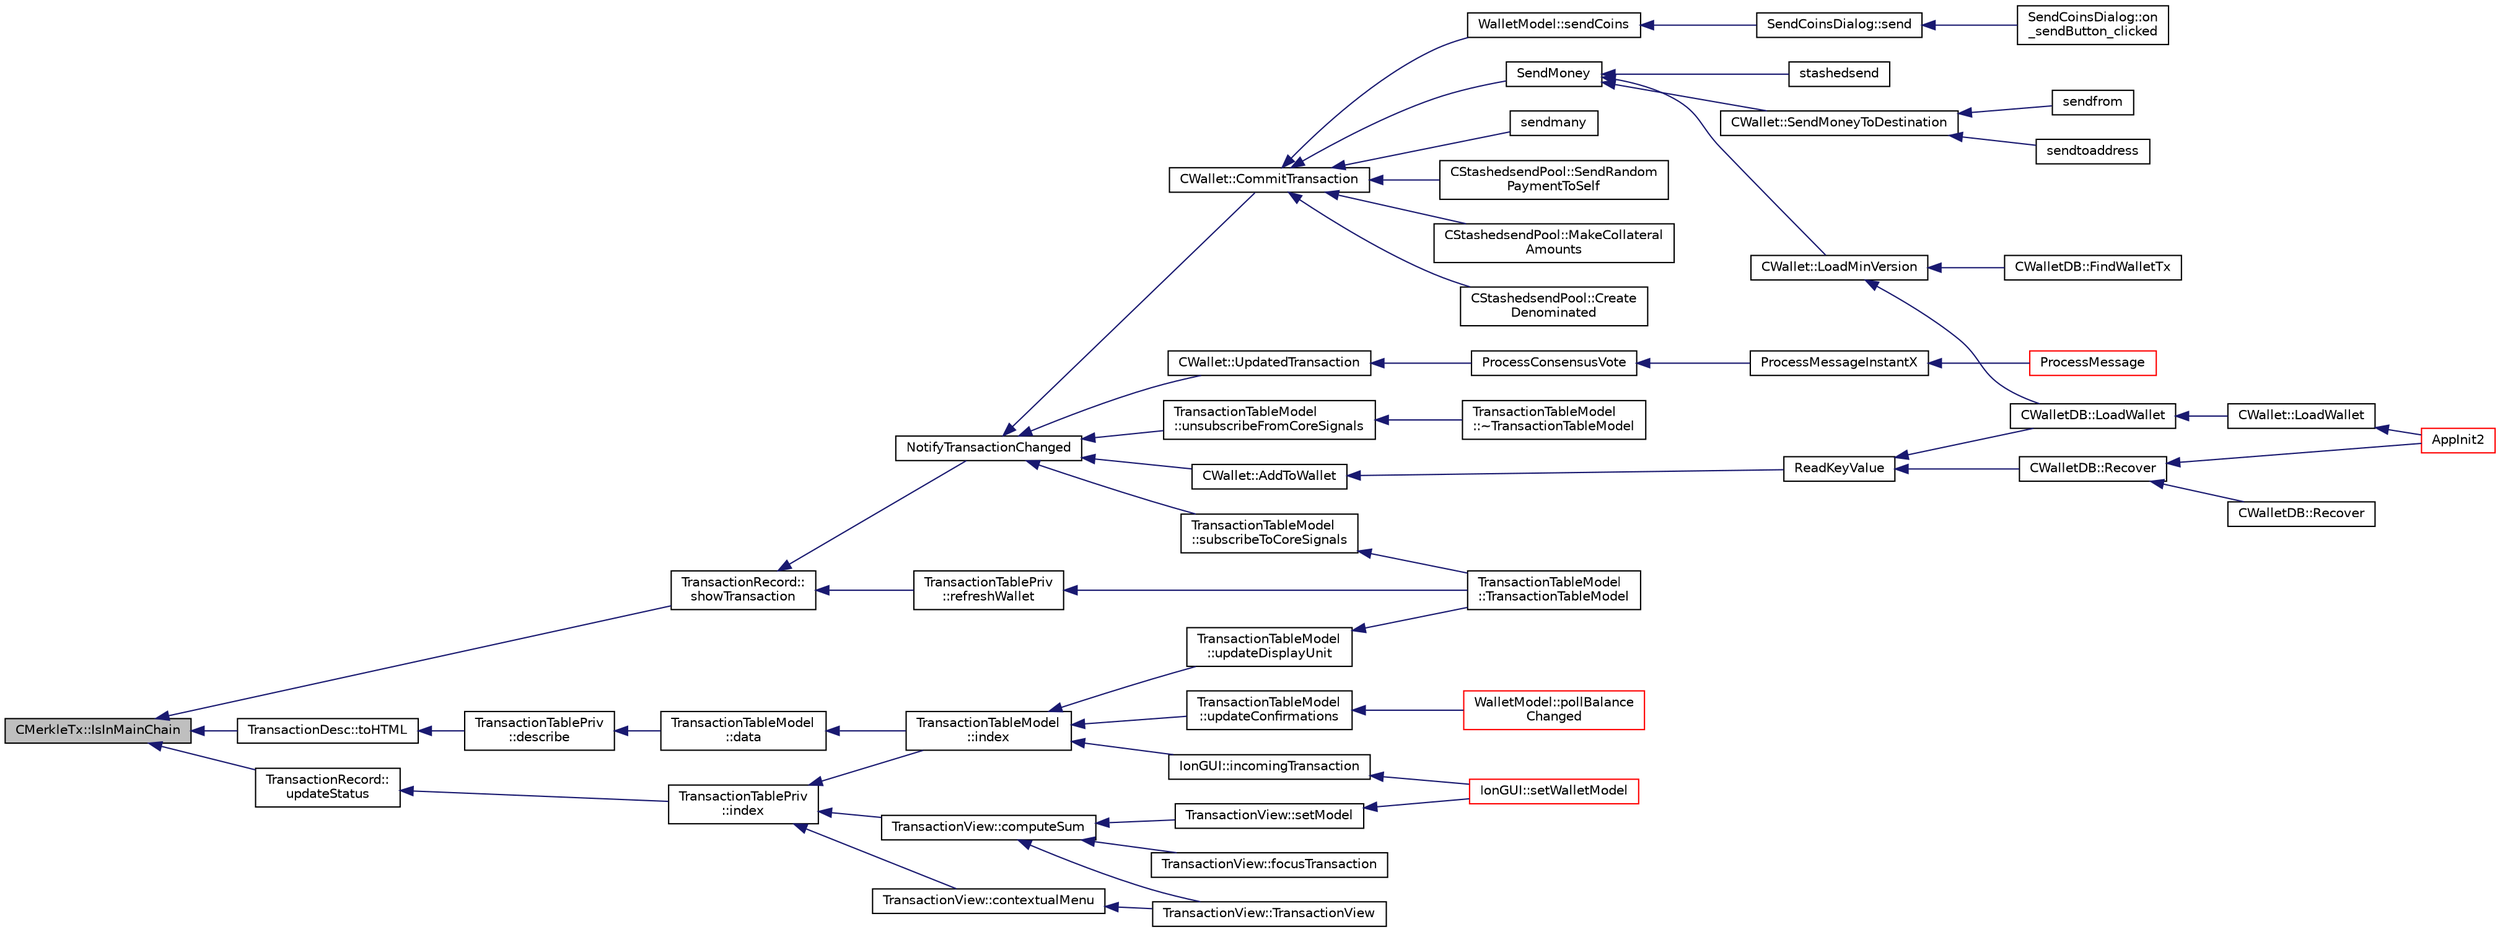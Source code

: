 digraph "CMerkleTx::IsInMainChain"
{
  edge [fontname="Helvetica",fontsize="10",labelfontname="Helvetica",labelfontsize="10"];
  node [fontname="Helvetica",fontsize="10",shape=record];
  rankdir="LR";
  Node506 [label="CMerkleTx::IsInMainChain",height=0.2,width=0.4,color="black", fillcolor="grey75", style="filled", fontcolor="black"];
  Node506 -> Node507 [dir="back",color="midnightblue",fontsize="10",style="solid",fontname="Helvetica"];
  Node507 [label="TransactionDesc::toHTML",height=0.2,width=0.4,color="black", fillcolor="white", style="filled",URL="$d4/da9/class_transaction_desc.html#ab7c9dbb2048aae121dd9d75df86e64f4"];
  Node507 -> Node508 [dir="back",color="midnightblue",fontsize="10",style="solid",fontname="Helvetica"];
  Node508 [label="TransactionTablePriv\l::describe",height=0.2,width=0.4,color="black", fillcolor="white", style="filled",URL="$d2/ddb/class_transaction_table_priv.html#ab08d44e16bf6dd95b5b83959b3013780"];
  Node508 -> Node509 [dir="back",color="midnightblue",fontsize="10",style="solid",fontname="Helvetica"];
  Node509 [label="TransactionTableModel\l::data",height=0.2,width=0.4,color="black", fillcolor="white", style="filled",URL="$d7/dfe/class_transaction_table_model.html#a02173c31b6014bff182e320217e30e10"];
  Node509 -> Node510 [dir="back",color="midnightblue",fontsize="10",style="solid",fontname="Helvetica"];
  Node510 [label="TransactionTableModel\l::index",height=0.2,width=0.4,color="black", fillcolor="white", style="filled",URL="$d7/dfe/class_transaction_table_model.html#af3a9a49314f80268a77a704f7f028905"];
  Node510 -> Node511 [dir="back",color="midnightblue",fontsize="10",style="solid",fontname="Helvetica"];
  Node511 [label="IonGUI::incomingTransaction",height=0.2,width=0.4,color="black", fillcolor="white", style="filled",URL="$dc/d0b/class_ion_g_u_i.html#acdb78c5d98fb4528bd0e9f5b9c5ad048",tooltip="Show incoming transaction notification for new transactions. "];
  Node511 -> Node512 [dir="back",color="midnightblue",fontsize="10",style="solid",fontname="Helvetica"];
  Node512 [label="IonGUI::setWalletModel",height=0.2,width=0.4,color="red", fillcolor="white", style="filled",URL="$dc/d0b/class_ion_g_u_i.html#a37f87db65498b036d387c705a749c45d",tooltip="Set the wallet model. "];
  Node510 -> Node514 [dir="back",color="midnightblue",fontsize="10",style="solid",fontname="Helvetica"];
  Node514 [label="TransactionTableModel\l::updateConfirmations",height=0.2,width=0.4,color="black", fillcolor="white", style="filled",URL="$d7/dfe/class_transaction_table_model.html#a5899d9eda6465bfb16d2846b6459567e"];
  Node514 -> Node515 [dir="back",color="midnightblue",fontsize="10",style="solid",fontname="Helvetica"];
  Node515 [label="WalletModel::pollBalance\lChanged",height=0.2,width=0.4,color="red", fillcolor="white", style="filled",URL="$d4/d27/class_wallet_model.html#a51469b2d95cfd4bc0a14ee456fca7b95"];
  Node510 -> Node517 [dir="back",color="midnightblue",fontsize="10",style="solid",fontname="Helvetica"];
  Node517 [label="TransactionTableModel\l::updateDisplayUnit",height=0.2,width=0.4,color="black", fillcolor="white", style="filled",URL="$d7/dfe/class_transaction_table_model.html#a8b73ff7d72ec2dd69790bc61bbe8575e"];
  Node517 -> Node518 [dir="back",color="midnightblue",fontsize="10",style="solid",fontname="Helvetica"];
  Node518 [label="TransactionTableModel\l::TransactionTableModel",height=0.2,width=0.4,color="black", fillcolor="white", style="filled",URL="$d7/dfe/class_transaction_table_model.html#a6c10b7cab9804eee6df9e049a978dc62"];
  Node506 -> Node519 [dir="back",color="midnightblue",fontsize="10",style="solid",fontname="Helvetica"];
  Node519 [label="TransactionRecord::\lshowTransaction",height=0.2,width=0.4,color="black", fillcolor="white", style="filled",URL="$d1/da7/class_transaction_record.html#a5ad1d1af4bec5b15a624b7a451e8cdbf",tooltip="Decompose CWallet transaction to model transaction records. "];
  Node519 -> Node520 [dir="back",color="midnightblue",fontsize="10",style="solid",fontname="Helvetica"];
  Node520 [label="TransactionTablePriv\l::refreshWallet",height=0.2,width=0.4,color="black", fillcolor="white", style="filled",URL="$d2/ddb/class_transaction_table_priv.html#a1f81da5d7cfb2aac03a5e18e6bc91792"];
  Node520 -> Node518 [dir="back",color="midnightblue",fontsize="10",style="solid",fontname="Helvetica"];
  Node519 -> Node521 [dir="back",color="midnightblue",fontsize="10",style="solid",fontname="Helvetica"];
  Node521 [label="NotifyTransactionChanged",height=0.2,width=0.4,color="black", fillcolor="white", style="filled",URL="$d7/d6a/transactiontablemodel_8cpp.html#a07e9dfe08b758569cb80c2558979c164"];
  Node521 -> Node522 [dir="back",color="midnightblue",fontsize="10",style="solid",fontname="Helvetica"];
  Node522 [label="TransactionTableModel\l::subscribeToCoreSignals",height=0.2,width=0.4,color="black", fillcolor="white", style="filled",URL="$d7/dfe/class_transaction_table_model.html#a19bfb33d6eea831c3634954a343526a4"];
  Node522 -> Node518 [dir="back",color="midnightblue",fontsize="10",style="solid",fontname="Helvetica"];
  Node521 -> Node523 [dir="back",color="midnightblue",fontsize="10",style="solid",fontname="Helvetica"];
  Node523 [label="TransactionTableModel\l::unsubscribeFromCoreSignals",height=0.2,width=0.4,color="black", fillcolor="white", style="filled",URL="$d7/dfe/class_transaction_table_model.html#a27c8dc75073db2170c8d81e8ff121692"];
  Node523 -> Node524 [dir="back",color="midnightblue",fontsize="10",style="solid",fontname="Helvetica"];
  Node524 [label="TransactionTableModel\l::~TransactionTableModel",height=0.2,width=0.4,color="black", fillcolor="white", style="filled",URL="$d7/dfe/class_transaction_table_model.html#a02b12458092e9584bc19ec7b65d8bd58"];
  Node521 -> Node525 [dir="back",color="midnightblue",fontsize="10",style="solid",fontname="Helvetica"];
  Node525 [label="CWallet::AddToWallet",height=0.2,width=0.4,color="black", fillcolor="white", style="filled",URL="$d2/de5/class_c_wallet.html#adf34c789fd6eab1eeed22ef16837f558"];
  Node525 -> Node526 [dir="back",color="midnightblue",fontsize="10",style="solid",fontname="Helvetica"];
  Node526 [label="ReadKeyValue",height=0.2,width=0.4,color="black", fillcolor="white", style="filled",URL="$dc/d75/walletdb_8cpp.html#ad1f171cf096f5479805a06fc20480343"];
  Node526 -> Node527 [dir="back",color="midnightblue",fontsize="10",style="solid",fontname="Helvetica"];
  Node527 [label="CWalletDB::LoadWallet",height=0.2,width=0.4,color="black", fillcolor="white", style="filled",URL="$d4/d90/class_c_wallet_d_b.html#a14f26e53502d1a60dd2b034f830acf03"];
  Node527 -> Node528 [dir="back",color="midnightblue",fontsize="10",style="solid",fontname="Helvetica"];
  Node528 [label="CWallet::LoadWallet",height=0.2,width=0.4,color="black", fillcolor="white", style="filled",URL="$d2/de5/class_c_wallet.html#a5d7b244b8ed0cbe24233ee0b6ca3cae0"];
  Node528 -> Node529 [dir="back",color="midnightblue",fontsize="10",style="solid",fontname="Helvetica"];
  Node529 [label="AppInit2",height=0.2,width=0.4,color="red", fillcolor="white", style="filled",URL="$d8/dc0/init_8h.html#a1a4c1bfbf6ba1db77e988b89b9cadfd3",tooltip="Initialize ion. "];
  Node526 -> Node532 [dir="back",color="midnightblue",fontsize="10",style="solid",fontname="Helvetica"];
  Node532 [label="CWalletDB::Recover",height=0.2,width=0.4,color="black", fillcolor="white", style="filled",URL="$d4/d90/class_c_wallet_d_b.html#a3ebeb12f37d9c66512e2bc2903a6854a"];
  Node532 -> Node529 [dir="back",color="midnightblue",fontsize="10",style="solid",fontname="Helvetica"];
  Node532 -> Node533 [dir="back",color="midnightblue",fontsize="10",style="solid",fontname="Helvetica"];
  Node533 [label="CWalletDB::Recover",height=0.2,width=0.4,color="black", fillcolor="white", style="filled",URL="$d4/d90/class_c_wallet_d_b.html#a44388f1c3ee63191dcb78b1001e9390c"];
  Node521 -> Node534 [dir="back",color="midnightblue",fontsize="10",style="solid",fontname="Helvetica"];
  Node534 [label="CWallet::CommitTransaction",height=0.2,width=0.4,color="black", fillcolor="white", style="filled",URL="$d2/de5/class_c_wallet.html#aa13fbeaebd271f910a54cc5b82d73fde"];
  Node534 -> Node535 [dir="back",color="midnightblue",fontsize="10",style="solid",fontname="Helvetica"];
  Node535 [label="WalletModel::sendCoins",height=0.2,width=0.4,color="black", fillcolor="white", style="filled",URL="$d4/d27/class_wallet_model.html#a053fb3ff2b8b0347f83e6bb591126746"];
  Node535 -> Node536 [dir="back",color="midnightblue",fontsize="10",style="solid",fontname="Helvetica"];
  Node536 [label="SendCoinsDialog::send",height=0.2,width=0.4,color="black", fillcolor="white", style="filled",URL="$d6/de6/class_send_coins_dialog.html#afd8d436a16ea7dba1276e8fdfdc8b2d3"];
  Node536 -> Node537 [dir="back",color="midnightblue",fontsize="10",style="solid",fontname="Helvetica"];
  Node537 [label="SendCoinsDialog::on\l_sendButton_clicked",height=0.2,width=0.4,color="black", fillcolor="white", style="filled",URL="$d6/de6/class_send_coins_dialog.html#a2cab7cf9ea5040b9e2189297f7d3c764"];
  Node534 -> Node538 [dir="back",color="midnightblue",fontsize="10",style="solid",fontname="Helvetica"];
  Node538 [label="SendMoney",height=0.2,width=0.4,color="black", fillcolor="white", style="filled",URL="$d5/d6b/rpcstashedsend_8cpp.html#a49669702f73a24c1d1dc5a08d7c0785f"];
  Node538 -> Node539 [dir="back",color="midnightblue",fontsize="10",style="solid",fontname="Helvetica"];
  Node539 [label="stashedsend",height=0.2,width=0.4,color="black", fillcolor="white", style="filled",URL="$d5/d6b/rpcstashedsend_8cpp.html#a5a7cb1ad55aeaa8bcbb5172e9153a75a"];
  Node538 -> Node540 [dir="back",color="midnightblue",fontsize="10",style="solid",fontname="Helvetica"];
  Node540 [label="CWallet::SendMoneyToDestination",height=0.2,width=0.4,color="black", fillcolor="white", style="filled",URL="$d2/de5/class_c_wallet.html#aad5d55fc472f6b9ccbec5af0a7246d60"];
  Node540 -> Node541 [dir="back",color="midnightblue",fontsize="10",style="solid",fontname="Helvetica"];
  Node541 [label="sendtoaddress",height=0.2,width=0.4,color="black", fillcolor="white", style="filled",URL="$df/d1d/rpcwallet_8cpp.html#a134064858f9cfa4775a6ae34cac2b133"];
  Node540 -> Node542 [dir="back",color="midnightblue",fontsize="10",style="solid",fontname="Helvetica"];
  Node542 [label="sendfrom",height=0.2,width=0.4,color="black", fillcolor="white", style="filled",URL="$df/d1d/rpcwallet_8cpp.html#a845eaefd9ec7752b1145c183205524d0"];
  Node538 -> Node543 [dir="back",color="midnightblue",fontsize="10",style="solid",fontname="Helvetica"];
  Node543 [label="CWallet::LoadMinVersion",height=0.2,width=0.4,color="black", fillcolor="white", style="filled",URL="$d2/de5/class_c_wallet.html#a88317da8dab80135b8db73e945e15b60"];
  Node543 -> Node527 [dir="back",color="midnightblue",fontsize="10",style="solid",fontname="Helvetica"];
  Node543 -> Node544 [dir="back",color="midnightblue",fontsize="10",style="solid",fontname="Helvetica"];
  Node544 [label="CWalletDB::FindWalletTx",height=0.2,width=0.4,color="black", fillcolor="white", style="filled",URL="$d4/d90/class_c_wallet_d_b.html#abaf9ab57bf283b3d929383b0b99940bd"];
  Node534 -> Node545 [dir="back",color="midnightblue",fontsize="10",style="solid",fontname="Helvetica"];
  Node545 [label="sendmany",height=0.2,width=0.4,color="black", fillcolor="white", style="filled",URL="$df/d1d/rpcwallet_8cpp.html#adeb5f23f20fb4e589dab23cadf75c92d"];
  Node534 -> Node546 [dir="back",color="midnightblue",fontsize="10",style="solid",fontname="Helvetica"];
  Node546 [label="CStashedsendPool::SendRandom\lPaymentToSelf",height=0.2,width=0.4,color="black", fillcolor="white", style="filled",URL="$dd/d8a/class_c_stashedsend_pool.html#acd9417cd11b55cbec6a04a41fbbba939",tooltip="Used for liquidity providers. "];
  Node534 -> Node547 [dir="back",color="midnightblue",fontsize="10",style="solid",fontname="Helvetica"];
  Node547 [label="CStashedsendPool::MakeCollateral\lAmounts",height=0.2,width=0.4,color="black", fillcolor="white", style="filled",URL="$dd/d8a/class_c_stashedsend_pool.html#af475cbfebb9c64e9e7b831f2415d921c",tooltip="Split up large inputs or make fee sized inputs. "];
  Node534 -> Node548 [dir="back",color="midnightblue",fontsize="10",style="solid",fontname="Helvetica"];
  Node548 [label="CStashedsendPool::Create\lDenominated",height=0.2,width=0.4,color="black", fillcolor="white", style="filled",URL="$dd/d8a/class_c_stashedsend_pool.html#a02b3808e3653ed966b4c60874a137490"];
  Node521 -> Node549 [dir="back",color="midnightblue",fontsize="10",style="solid",fontname="Helvetica"];
  Node549 [label="CWallet::UpdatedTransaction",height=0.2,width=0.4,color="black", fillcolor="white", style="filled",URL="$d2/de5/class_c_wallet.html#a96a5b2321f27270c5959bc697cca9c9a"];
  Node549 -> Node550 [dir="back",color="midnightblue",fontsize="10",style="solid",fontname="Helvetica"];
  Node550 [label="ProcessConsensusVote",height=0.2,width=0.4,color="black", fillcolor="white", style="filled",URL="$d6/d5f/instantx_8h.html#a5d4434bfb70f64f95aa4de9286cbae94"];
  Node550 -> Node551 [dir="back",color="midnightblue",fontsize="10",style="solid",fontname="Helvetica"];
  Node551 [label="ProcessMessageInstantX",height=0.2,width=0.4,color="black", fillcolor="white", style="filled",URL="$d6/d5f/instantx_8h.html#aa516cb499ead2691d8ab216a499db5d0"];
  Node551 -> Node552 [dir="back",color="midnightblue",fontsize="10",style="solid",fontname="Helvetica"];
  Node552 [label="ProcessMessage",height=0.2,width=0.4,color="red", fillcolor="white", style="filled",URL="$df/d0a/main_8cpp.html#a8ba92b1a4bce3c835e887a9073d17d8e"];
  Node506 -> Node563 [dir="back",color="midnightblue",fontsize="10",style="solid",fontname="Helvetica"];
  Node563 [label="TransactionRecord::\lupdateStatus",height=0.2,width=0.4,color="black", fillcolor="white", style="filled",URL="$d1/da7/class_transaction_record.html#a9b643dd885a790ae511705a1446556be",tooltip="Update status from core wallet tx. "];
  Node563 -> Node564 [dir="back",color="midnightblue",fontsize="10",style="solid",fontname="Helvetica"];
  Node564 [label="TransactionTablePriv\l::index",height=0.2,width=0.4,color="black", fillcolor="white", style="filled",URL="$d2/ddb/class_transaction_table_priv.html#ac692aa6aa7820e80accc971c70e0fae5"];
  Node564 -> Node510 [dir="back",color="midnightblue",fontsize="10",style="solid",fontname="Helvetica"];
  Node564 -> Node565 [dir="back",color="midnightblue",fontsize="10",style="solid",fontname="Helvetica"];
  Node565 [label="TransactionView::contextualMenu",height=0.2,width=0.4,color="black", fillcolor="white", style="filled",URL="$d2/d2c/class_transaction_view.html#abe5793b86a4ea6f80a6d822ee878e646"];
  Node565 -> Node566 [dir="back",color="midnightblue",fontsize="10",style="solid",fontname="Helvetica"];
  Node566 [label="TransactionView::TransactionView",height=0.2,width=0.4,color="black", fillcolor="white", style="filled",URL="$d2/d2c/class_transaction_view.html#a0c5e8b90206b4e8b8bf68dd7e319798f"];
  Node564 -> Node567 [dir="back",color="midnightblue",fontsize="10",style="solid",fontname="Helvetica"];
  Node567 [label="TransactionView::computeSum",height=0.2,width=0.4,color="black", fillcolor="white", style="filled",URL="$d2/d2c/class_transaction_view.html#abb2ea48a61bb12a0dda9d63952adc50e",tooltip="Compute sum of all selected transactions. "];
  Node567 -> Node566 [dir="back",color="midnightblue",fontsize="10",style="solid",fontname="Helvetica"];
  Node567 -> Node568 [dir="back",color="midnightblue",fontsize="10",style="solid",fontname="Helvetica"];
  Node568 [label="TransactionView::setModel",height=0.2,width=0.4,color="black", fillcolor="white", style="filled",URL="$d2/d2c/class_transaction_view.html#a4920c2cd57d72eb50248948fa160c83c"];
  Node568 -> Node512 [dir="back",color="midnightblue",fontsize="10",style="solid",fontname="Helvetica"];
  Node567 -> Node569 [dir="back",color="midnightblue",fontsize="10",style="solid",fontname="Helvetica"];
  Node569 [label="TransactionView::focusTransaction",height=0.2,width=0.4,color="black", fillcolor="white", style="filled",URL="$d2/d2c/class_transaction_view.html#ab6d126806467ae9dc273cbe19a7477cc"];
}
